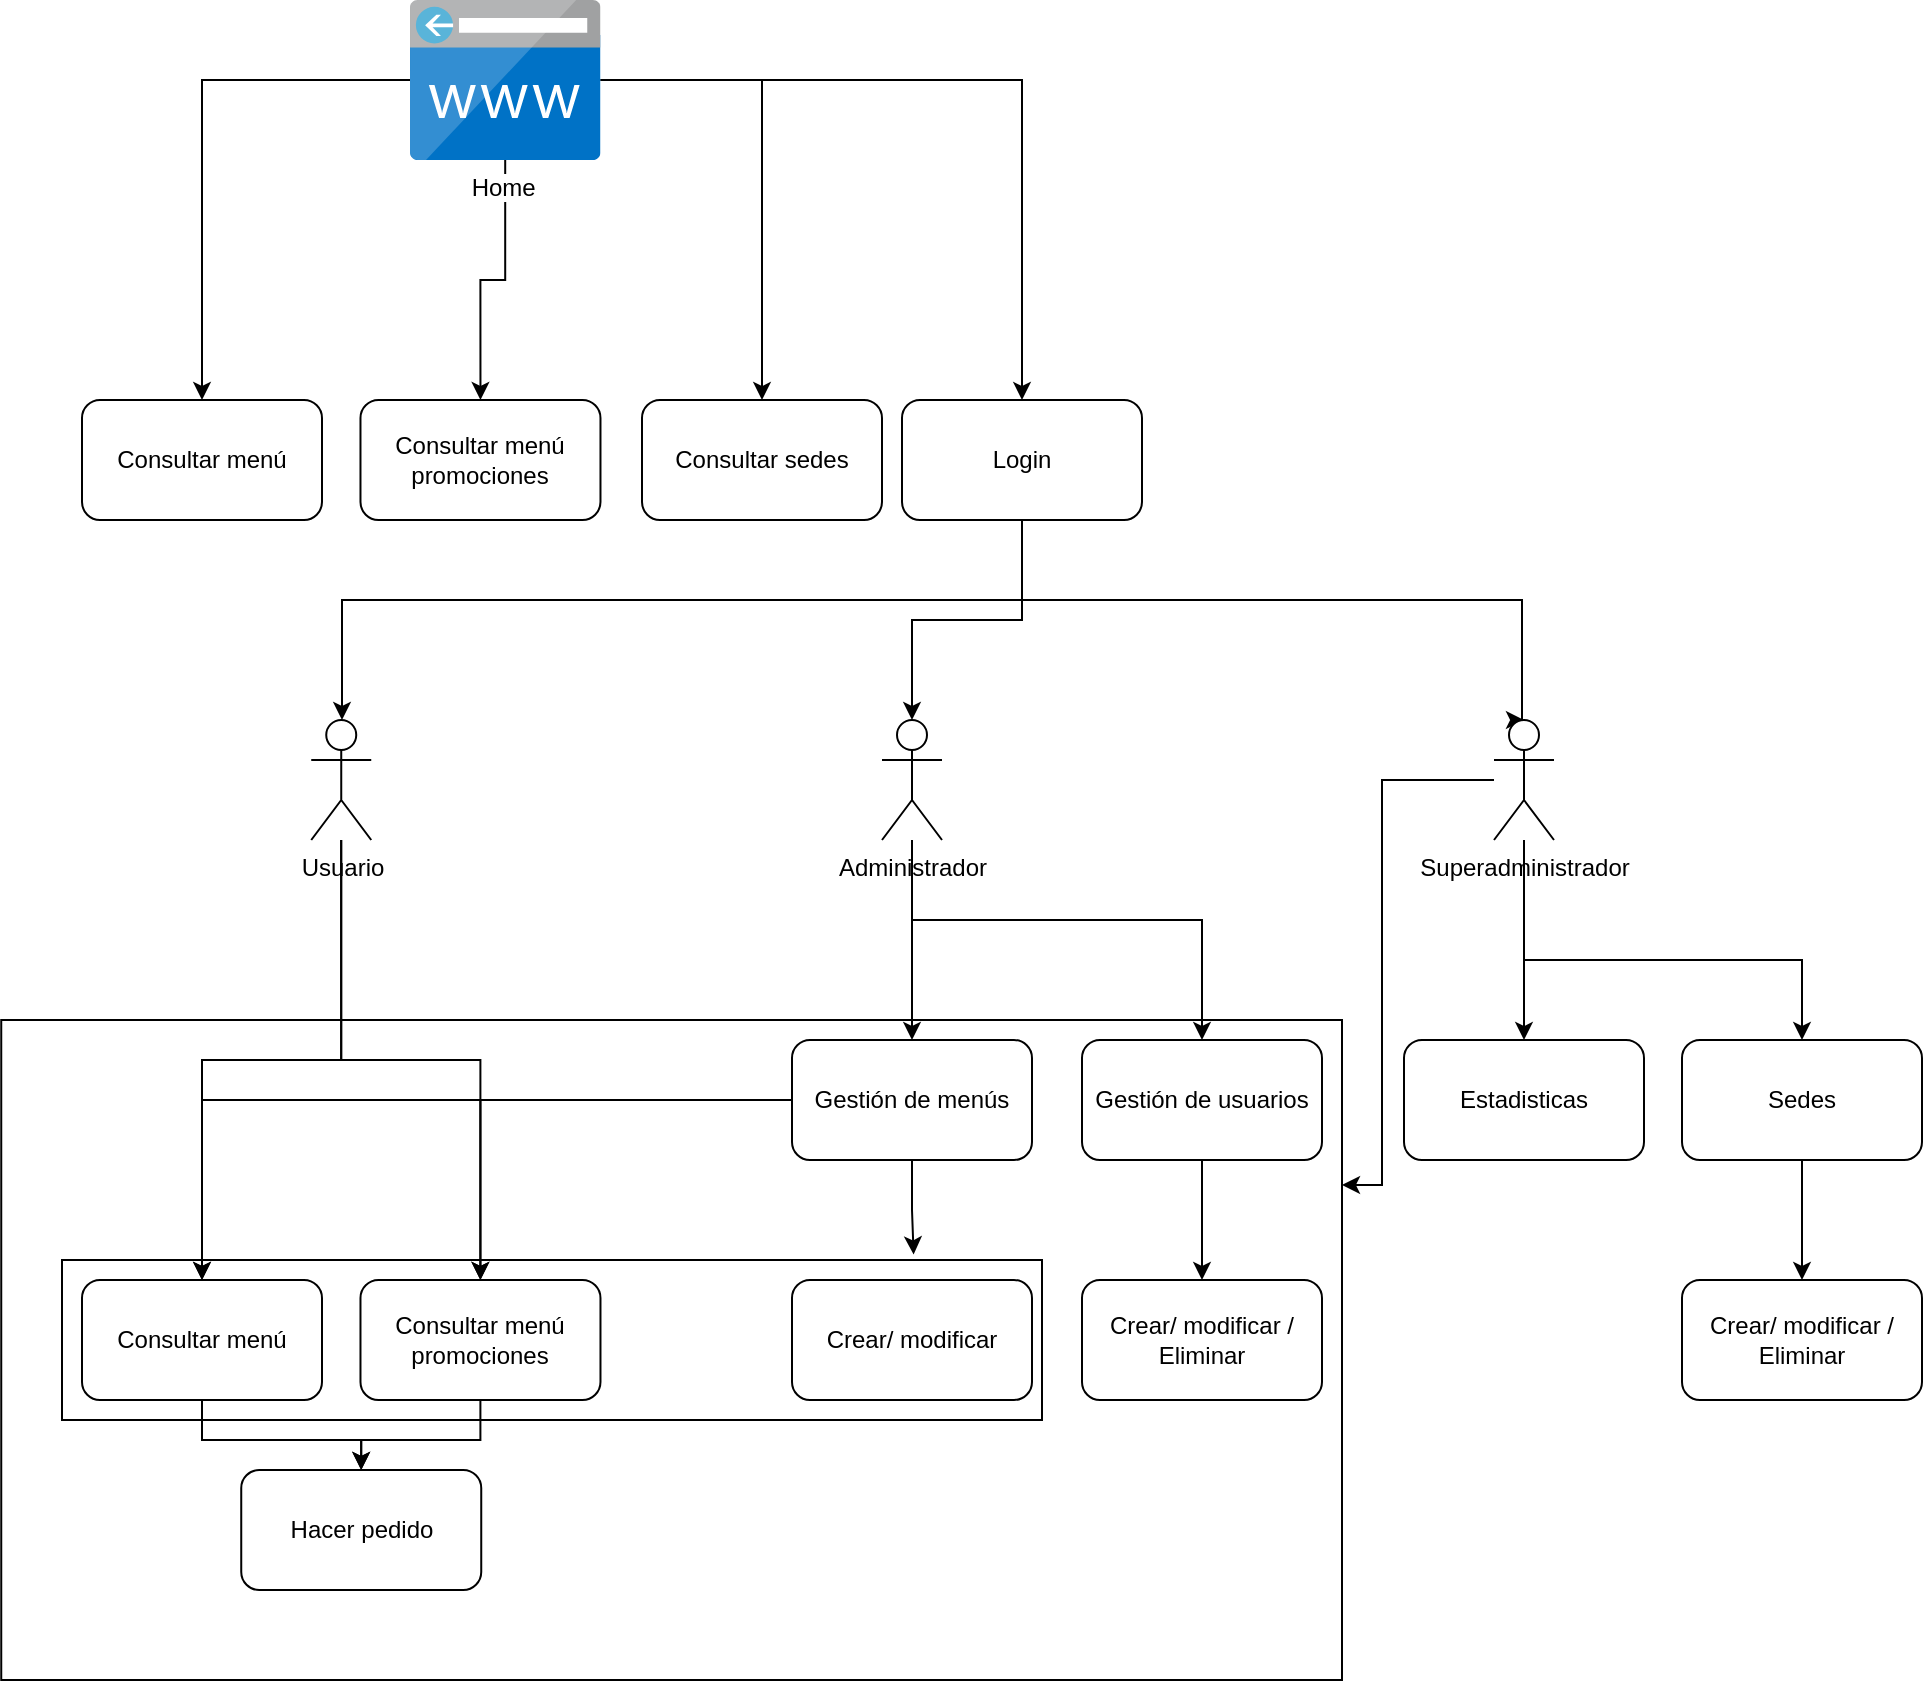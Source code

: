 <mxfile version="20.3.0" type="github">
  <diagram id="URzWJDg6SxiPUfwDZvZk" name="Página-1">
    <mxGraphModel dx="1134" dy="2217" grid="1" gridSize="10" guides="1" tooltips="1" connect="1" arrows="1" fold="1" page="1" pageScale="1" pageWidth="827" pageHeight="1169" math="0" shadow="0">
      <root>
        <mxCell id="0" />
        <mxCell id="1" parent="0" />
        <mxCell id="fkOaNx2dsbwgEz1udxoN-5" style="edgeStyle=orthogonalEdgeStyle;rounded=0;orthogonalLoop=1;jettySize=auto;html=1;entryX=0.5;entryY=0;entryDx=0;entryDy=0;" edge="1" parent="1" source="fkOaNx2dsbwgEz1udxoN-1" target="fkOaNx2dsbwgEz1udxoN-2">
          <mxGeometry relative="1" as="geometry" />
        </mxCell>
        <mxCell id="fkOaNx2dsbwgEz1udxoN-6" style="edgeStyle=orthogonalEdgeStyle;rounded=0;orthogonalLoop=1;jettySize=auto;html=1;entryX=0.5;entryY=0;entryDx=0;entryDy=0;" edge="1" parent="1" source="fkOaNx2dsbwgEz1udxoN-1" target="fkOaNx2dsbwgEz1udxoN-3">
          <mxGeometry relative="1" as="geometry" />
        </mxCell>
        <mxCell id="fkOaNx2dsbwgEz1udxoN-7" style="edgeStyle=orthogonalEdgeStyle;rounded=0;orthogonalLoop=1;jettySize=auto;html=1;" edge="1" parent="1" source="fkOaNx2dsbwgEz1udxoN-1" target="fkOaNx2dsbwgEz1udxoN-4">
          <mxGeometry relative="1" as="geometry" />
        </mxCell>
        <mxCell id="fkOaNx2dsbwgEz1udxoN-9" style="edgeStyle=orthogonalEdgeStyle;rounded=0;orthogonalLoop=1;jettySize=auto;html=1;entryX=0.5;entryY=0;entryDx=0;entryDy=0;" edge="1" parent="1" source="fkOaNx2dsbwgEz1udxoN-1" target="fkOaNx2dsbwgEz1udxoN-8">
          <mxGeometry relative="1" as="geometry" />
        </mxCell>
        <mxCell id="fkOaNx2dsbwgEz1udxoN-1" value="Home&amp;nbsp;" style="sketch=0;aspect=fixed;html=1;points=[];align=center;image;fontSize=12;image=img/lib/mscae/CustomDomain.svg;" vertex="1" parent="1">
          <mxGeometry x="364" y="80" width="95.24" height="80" as="geometry" />
        </mxCell>
        <mxCell id="fkOaNx2dsbwgEz1udxoN-2" value="Consultar menú" style="rounded=1;whiteSpace=wrap;html=1;" vertex="1" parent="1">
          <mxGeometry x="200" y="280" width="120" height="60" as="geometry" />
        </mxCell>
        <mxCell id="fkOaNx2dsbwgEz1udxoN-3" value="Consultar menú promociones" style="rounded=1;whiteSpace=wrap;html=1;" vertex="1" parent="1">
          <mxGeometry x="339.24" y="280" width="120" height="60" as="geometry" />
        </mxCell>
        <mxCell id="fkOaNx2dsbwgEz1udxoN-4" value="Consultar sedes" style="rounded=1;whiteSpace=wrap;html=1;" vertex="1" parent="1">
          <mxGeometry x="480" y="280" width="120" height="60" as="geometry" />
        </mxCell>
        <mxCell id="fkOaNx2dsbwgEz1udxoN-19" style="edgeStyle=orthogonalEdgeStyle;rounded=0;orthogonalLoop=1;jettySize=auto;html=1;" edge="1" parent="1" source="fkOaNx2dsbwgEz1udxoN-8" target="fkOaNx2dsbwgEz1udxoN-11">
          <mxGeometry relative="1" as="geometry">
            <Array as="points">
              <mxPoint x="670" y="380" />
              <mxPoint x="330" y="380" />
            </Array>
          </mxGeometry>
        </mxCell>
        <mxCell id="fkOaNx2dsbwgEz1udxoN-20" style="edgeStyle=orthogonalEdgeStyle;rounded=0;orthogonalLoop=1;jettySize=auto;html=1;entryX=0.5;entryY=0;entryDx=0;entryDy=0;entryPerimeter=0;" edge="1" parent="1" source="fkOaNx2dsbwgEz1udxoN-8" target="fkOaNx2dsbwgEz1udxoN-12">
          <mxGeometry relative="1" as="geometry" />
        </mxCell>
        <mxCell id="fkOaNx2dsbwgEz1udxoN-21" style="edgeStyle=orthogonalEdgeStyle;rounded=0;orthogonalLoop=1;jettySize=auto;html=1;entryX=0.5;entryY=0;entryDx=0;entryDy=0;entryPerimeter=0;" edge="1" parent="1" source="fkOaNx2dsbwgEz1udxoN-8" target="fkOaNx2dsbwgEz1udxoN-13">
          <mxGeometry relative="1" as="geometry">
            <Array as="points">
              <mxPoint x="670" y="380" />
              <mxPoint x="920" y="380" />
              <mxPoint x="920" y="440" />
            </Array>
          </mxGeometry>
        </mxCell>
        <mxCell id="fkOaNx2dsbwgEz1udxoN-8" value="Login" style="rounded=1;whiteSpace=wrap;html=1;" vertex="1" parent="1">
          <mxGeometry x="610" y="280" width="120" height="60" as="geometry" />
        </mxCell>
        <mxCell id="fkOaNx2dsbwgEz1udxoN-24" style="edgeStyle=orthogonalEdgeStyle;rounded=0;orthogonalLoop=1;jettySize=auto;html=1;entryX=0.5;entryY=0;entryDx=0;entryDy=0;" edge="1" parent="1" source="fkOaNx2dsbwgEz1udxoN-11" target="fkOaNx2dsbwgEz1udxoN-22">
          <mxGeometry relative="1" as="geometry" />
        </mxCell>
        <mxCell id="fkOaNx2dsbwgEz1udxoN-25" style="edgeStyle=orthogonalEdgeStyle;rounded=0;orthogonalLoop=1;jettySize=auto;html=1;" edge="1" parent="1" source="fkOaNx2dsbwgEz1udxoN-11" target="fkOaNx2dsbwgEz1udxoN-23">
          <mxGeometry relative="1" as="geometry" />
        </mxCell>
        <mxCell id="fkOaNx2dsbwgEz1udxoN-11" value="Usuario" style="shape=umlActor;verticalLabelPosition=bottom;verticalAlign=top;html=1;outlineConnect=0;" vertex="1" parent="1">
          <mxGeometry x="314.62" y="440" width="30" height="60" as="geometry" />
        </mxCell>
        <mxCell id="fkOaNx2dsbwgEz1udxoN-32" style="edgeStyle=orthogonalEdgeStyle;rounded=0;orthogonalLoop=1;jettySize=auto;html=1;entryX=0.5;entryY=0;entryDx=0;entryDy=0;" edge="1" parent="1" source="fkOaNx2dsbwgEz1udxoN-12" target="fkOaNx2dsbwgEz1udxoN-31">
          <mxGeometry relative="1" as="geometry" />
        </mxCell>
        <mxCell id="fkOaNx2dsbwgEz1udxoN-39" style="edgeStyle=orthogonalEdgeStyle;rounded=0;orthogonalLoop=1;jettySize=auto;html=1;" edge="1" parent="1" source="fkOaNx2dsbwgEz1udxoN-12" target="fkOaNx2dsbwgEz1udxoN-35">
          <mxGeometry relative="1" as="geometry">
            <Array as="points">
              <mxPoint x="615" y="540" />
              <mxPoint x="760" y="540" />
            </Array>
          </mxGeometry>
        </mxCell>
        <mxCell id="fkOaNx2dsbwgEz1udxoN-12" value="Administrador" style="shape=umlActor;verticalLabelPosition=bottom;verticalAlign=top;html=1;outlineConnect=0;" vertex="1" parent="1">
          <mxGeometry x="600" y="440" width="30" height="60" as="geometry" />
        </mxCell>
        <mxCell id="fkOaNx2dsbwgEz1udxoN-45" style="edgeStyle=orthogonalEdgeStyle;rounded=0;orthogonalLoop=1;jettySize=auto;html=1;entryX=0.5;entryY=0;entryDx=0;entryDy=0;" edge="1" parent="1" source="fkOaNx2dsbwgEz1udxoN-13" target="fkOaNx2dsbwgEz1udxoN-44">
          <mxGeometry relative="1" as="geometry" />
        </mxCell>
        <mxCell id="fkOaNx2dsbwgEz1udxoN-49" style="edgeStyle=orthogonalEdgeStyle;rounded=0;orthogonalLoop=1;jettySize=auto;html=1;" edge="1" parent="1" source="fkOaNx2dsbwgEz1udxoN-13" target="fkOaNx2dsbwgEz1udxoN-46">
          <mxGeometry relative="1" as="geometry">
            <Array as="points">
              <mxPoint x="921" y="560" />
              <mxPoint x="1060" y="560" />
            </Array>
          </mxGeometry>
        </mxCell>
        <mxCell id="fkOaNx2dsbwgEz1udxoN-51" style="edgeStyle=orthogonalEdgeStyle;rounded=0;orthogonalLoop=1;jettySize=auto;html=1;entryX=1;entryY=0.25;entryDx=0;entryDy=0;" edge="1" parent="1" source="fkOaNx2dsbwgEz1udxoN-13" target="fkOaNx2dsbwgEz1udxoN-50">
          <mxGeometry relative="1" as="geometry">
            <Array as="points">
              <mxPoint x="850" y="470" />
              <mxPoint x="850" y="673" />
            </Array>
          </mxGeometry>
        </mxCell>
        <mxCell id="fkOaNx2dsbwgEz1udxoN-13" value="Superadministrador" style="shape=umlActor;verticalLabelPosition=bottom;verticalAlign=top;html=1;outlineConnect=0;" vertex="1" parent="1">
          <mxGeometry x="906" y="440" width="30" height="60" as="geometry" />
        </mxCell>
        <mxCell id="fkOaNx2dsbwgEz1udxoN-27" style="edgeStyle=orthogonalEdgeStyle;rounded=0;orthogonalLoop=1;jettySize=auto;html=1;" edge="1" parent="1" source="fkOaNx2dsbwgEz1udxoN-22" target="fkOaNx2dsbwgEz1udxoN-26">
          <mxGeometry relative="1" as="geometry" />
        </mxCell>
        <mxCell id="fkOaNx2dsbwgEz1udxoN-22" value="Consultar menú" style="rounded=1;whiteSpace=wrap;html=1;" vertex="1" parent="1">
          <mxGeometry x="200" y="720" width="120" height="60" as="geometry" />
        </mxCell>
        <mxCell id="fkOaNx2dsbwgEz1udxoN-28" style="edgeStyle=orthogonalEdgeStyle;rounded=0;orthogonalLoop=1;jettySize=auto;html=1;" edge="1" parent="1" source="fkOaNx2dsbwgEz1udxoN-23" target="fkOaNx2dsbwgEz1udxoN-26">
          <mxGeometry relative="1" as="geometry" />
        </mxCell>
        <mxCell id="fkOaNx2dsbwgEz1udxoN-23" value="Consultar menú promociones" style="rounded=1;whiteSpace=wrap;html=1;" vertex="1" parent="1">
          <mxGeometry x="339.24" y="720" width="120" height="60" as="geometry" />
        </mxCell>
        <mxCell id="fkOaNx2dsbwgEz1udxoN-26" value="Hacer pedido" style="rounded=1;whiteSpace=wrap;html=1;" vertex="1" parent="1">
          <mxGeometry x="279.62" y="815" width="120" height="60" as="geometry" />
        </mxCell>
        <mxCell id="fkOaNx2dsbwgEz1udxoN-33" style="edgeStyle=orthogonalEdgeStyle;rounded=0;orthogonalLoop=1;jettySize=auto;html=1;entryX=0.5;entryY=0;entryDx=0;entryDy=0;" edge="1" parent="1" source="fkOaNx2dsbwgEz1udxoN-31" target="fkOaNx2dsbwgEz1udxoN-22">
          <mxGeometry relative="1" as="geometry" />
        </mxCell>
        <mxCell id="fkOaNx2dsbwgEz1udxoN-34" style="edgeStyle=orthogonalEdgeStyle;rounded=0;orthogonalLoop=1;jettySize=auto;html=1;" edge="1" parent="1" source="fkOaNx2dsbwgEz1udxoN-31" target="fkOaNx2dsbwgEz1udxoN-23">
          <mxGeometry relative="1" as="geometry" />
        </mxCell>
        <mxCell id="fkOaNx2dsbwgEz1udxoN-38" style="edgeStyle=orthogonalEdgeStyle;rounded=0;orthogonalLoop=1;jettySize=auto;html=1;entryX=0.869;entryY=-0.035;entryDx=0;entryDy=0;entryPerimeter=0;" edge="1" parent="1" source="fkOaNx2dsbwgEz1udxoN-31" target="fkOaNx2dsbwgEz1udxoN-37">
          <mxGeometry relative="1" as="geometry" />
        </mxCell>
        <mxCell id="fkOaNx2dsbwgEz1udxoN-31" value="Gestión de menús" style="rounded=1;whiteSpace=wrap;html=1;" vertex="1" parent="1">
          <mxGeometry x="555" y="600" width="120" height="60" as="geometry" />
        </mxCell>
        <mxCell id="fkOaNx2dsbwgEz1udxoN-41" style="edgeStyle=orthogonalEdgeStyle;rounded=0;orthogonalLoop=1;jettySize=auto;html=1;entryX=0.5;entryY=0;entryDx=0;entryDy=0;" edge="1" parent="1" source="fkOaNx2dsbwgEz1udxoN-35" target="fkOaNx2dsbwgEz1udxoN-40">
          <mxGeometry relative="1" as="geometry" />
        </mxCell>
        <mxCell id="fkOaNx2dsbwgEz1udxoN-35" value="Gestión de usuarios" style="rounded=1;whiteSpace=wrap;html=1;" vertex="1" parent="1">
          <mxGeometry x="700" y="600" width="120" height="60" as="geometry" />
        </mxCell>
        <mxCell id="fkOaNx2dsbwgEz1udxoN-37" value="" style="rounded=0;whiteSpace=wrap;html=1;fillColor=none;" vertex="1" parent="1">
          <mxGeometry x="190" y="710" width="490" height="80" as="geometry" />
        </mxCell>
        <mxCell id="fkOaNx2dsbwgEz1udxoN-36" value="Crear/ modificar" style="rounded=1;whiteSpace=wrap;html=1;" vertex="1" parent="1">
          <mxGeometry x="555" y="720" width="120" height="60" as="geometry" />
        </mxCell>
        <mxCell id="fkOaNx2dsbwgEz1udxoN-40" value="Crear/ modificar / Eliminar" style="rounded=1;whiteSpace=wrap;html=1;" vertex="1" parent="1">
          <mxGeometry x="700" y="720" width="120" height="60" as="geometry" />
        </mxCell>
        <mxCell id="fkOaNx2dsbwgEz1udxoN-44" value="Estadisticas" style="rounded=1;whiteSpace=wrap;html=1;fillColor=default;" vertex="1" parent="1">
          <mxGeometry x="861" y="600" width="120" height="60" as="geometry" />
        </mxCell>
        <mxCell id="fkOaNx2dsbwgEz1udxoN-48" style="edgeStyle=orthogonalEdgeStyle;rounded=0;orthogonalLoop=1;jettySize=auto;html=1;exitX=0.5;exitY=1;exitDx=0;exitDy=0;" edge="1" parent="1" source="fkOaNx2dsbwgEz1udxoN-46" target="fkOaNx2dsbwgEz1udxoN-47">
          <mxGeometry relative="1" as="geometry" />
        </mxCell>
        <mxCell id="fkOaNx2dsbwgEz1udxoN-46" value="Sedes" style="rounded=1;whiteSpace=wrap;html=1;fillColor=default;" vertex="1" parent="1">
          <mxGeometry x="1000" y="600" width="120" height="60" as="geometry" />
        </mxCell>
        <mxCell id="fkOaNx2dsbwgEz1udxoN-50" value="" style="rounded=0;whiteSpace=wrap;html=1;fillColor=none;" vertex="1" parent="1">
          <mxGeometry x="159.62" y="590" width="670.38" height="330" as="geometry" />
        </mxCell>
        <mxCell id="fkOaNx2dsbwgEz1udxoN-47" value="Crear/ modificar / Eliminar" style="rounded=1;whiteSpace=wrap;html=1;" vertex="1" parent="1">
          <mxGeometry x="1000" y="720" width="120" height="60" as="geometry" />
        </mxCell>
      </root>
    </mxGraphModel>
  </diagram>
</mxfile>
